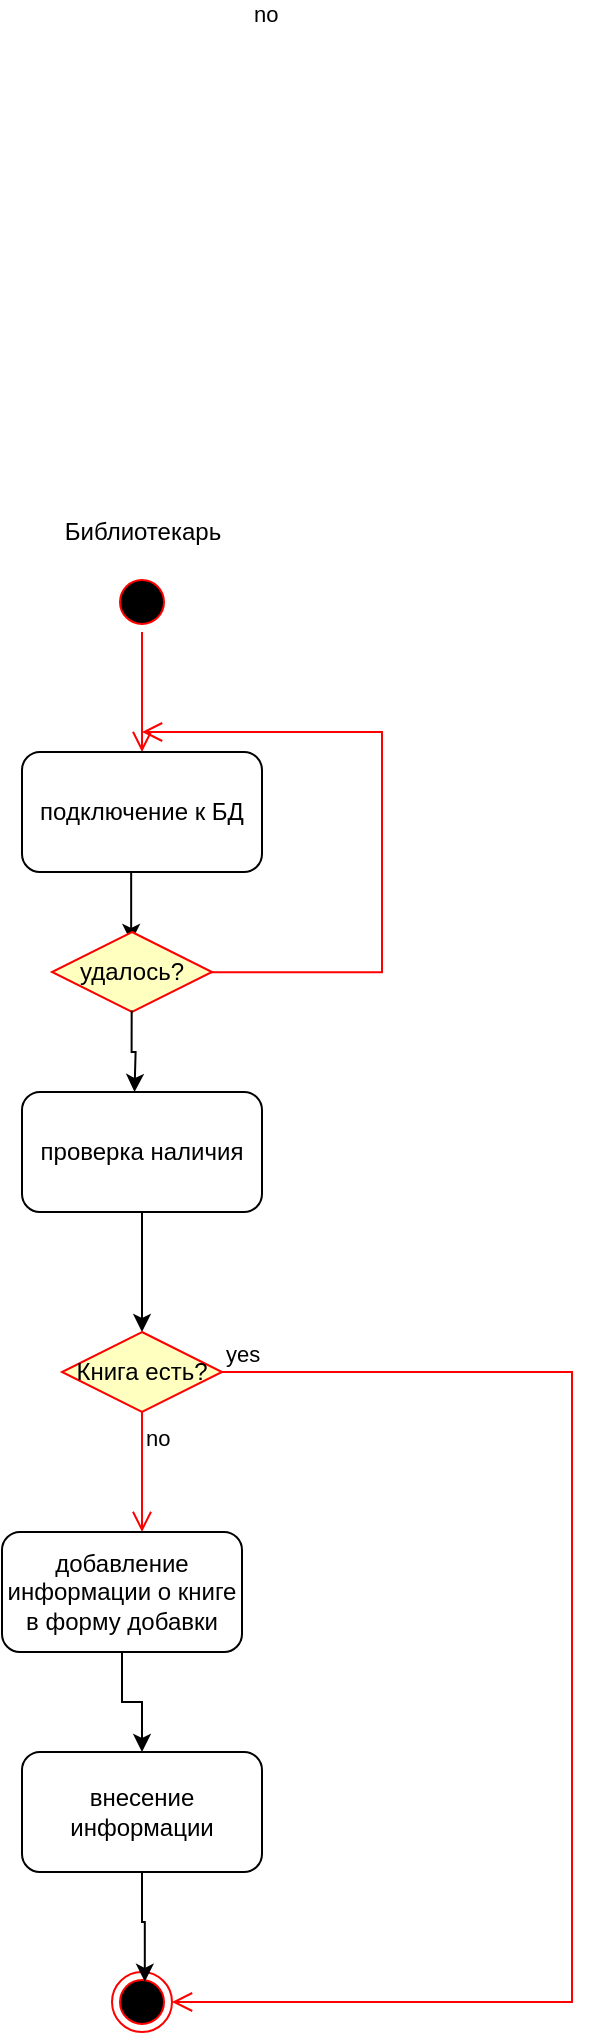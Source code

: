 <mxfile version="17.4.5" type="device"><diagram id="N2_Ec2eEuEJQTL3Tgpno" name="Page-1"><mxGraphModel dx="1185" dy="1812" grid="1" gridSize="10" guides="1" tooltips="1" connect="1" arrows="1" fold="1" page="1" pageScale="1" pageWidth="827" pageHeight="1169" math="0" shadow="0"><root><mxCell id="0"/><mxCell id="1" parent="0"/><mxCell id="FtfpgrWLhKXf4qkGs8SM-1" value="Библиотекарь" style="text;html=1;align=center;verticalAlign=middle;resizable=0;points=[];autosize=1;strokeColor=none;fillColor=none;" vertex="1" parent="1"><mxGeometry x="85" y="80" width="90" height="20" as="geometry"/></mxCell><mxCell id="FtfpgrWLhKXf4qkGs8SM-2" value="" style="ellipse;html=1;shape=startState;fillColor=#000000;strokeColor=#ff0000;" vertex="1" parent="1"><mxGeometry x="115" y="110" width="30" height="30" as="geometry"/></mxCell><mxCell id="FtfpgrWLhKXf4qkGs8SM-3" value="" style="edgeStyle=orthogonalEdgeStyle;html=1;verticalAlign=bottom;endArrow=open;endSize=8;strokeColor=#ff0000;rounded=0;" edge="1" source="FtfpgrWLhKXf4qkGs8SM-2" parent="1"><mxGeometry relative="1" as="geometry"><mxPoint x="130" y="200" as="targetPoint"/></mxGeometry></mxCell><mxCell id="FtfpgrWLhKXf4qkGs8SM-9" style="edgeStyle=orthogonalEdgeStyle;rounded=0;orthogonalLoop=1;jettySize=auto;html=1;entryX=0.5;entryY=0;entryDx=0;entryDy=0;" edge="1" parent="1" source="FtfpgrWLhKXf4qkGs8SM-4" target="FtfpgrWLhKXf4qkGs8SM-6"><mxGeometry relative="1" as="geometry"/></mxCell><mxCell id="FtfpgrWLhKXf4qkGs8SM-4" value="проверка наличия" style="rounded=1;whiteSpace=wrap;html=1;" vertex="1" parent="1"><mxGeometry x="70" y="370" width="120" height="60" as="geometry"/></mxCell><mxCell id="FtfpgrWLhKXf4qkGs8SM-6" value="Книга есть?" style="rhombus;whiteSpace=wrap;html=1;fillColor=#ffffc0;strokeColor=#ff0000;" vertex="1" parent="1"><mxGeometry x="90" y="490" width="80" height="40" as="geometry"/></mxCell><mxCell id="FtfpgrWLhKXf4qkGs8SM-7" value="yes" style="edgeStyle=orthogonalEdgeStyle;html=1;align=left;verticalAlign=bottom;endArrow=open;endSize=8;strokeColor=#ff0000;rounded=0;entryX=1;entryY=0.5;entryDx=0;entryDy=0;" edge="1" source="FtfpgrWLhKXf4qkGs8SM-6" parent="1" target="FtfpgrWLhKXf4qkGs8SM-10"><mxGeometry x="-1" relative="1" as="geometry"><mxPoint x="270" y="510" as="targetPoint"/><Array as="points"><mxPoint x="345" y="510"/><mxPoint x="345" y="825"/></Array></mxGeometry></mxCell><mxCell id="FtfpgrWLhKXf4qkGs8SM-8" value="no" style="edgeStyle=orthogonalEdgeStyle;html=1;align=left;verticalAlign=top;endArrow=open;endSize=8;strokeColor=#ff0000;rounded=0;" edge="1" source="FtfpgrWLhKXf4qkGs8SM-6" parent="1"><mxGeometry x="-1" relative="1" as="geometry"><mxPoint x="130" y="590" as="targetPoint"/></mxGeometry></mxCell><mxCell id="FtfpgrWLhKXf4qkGs8SM-10" value="" style="ellipse;html=1;shape=endState;fillColor=#000000;strokeColor=#ff0000;" vertex="1" parent="1"><mxGeometry x="115" y="810" width="30" height="30" as="geometry"/></mxCell><mxCell id="FtfpgrWLhKXf4qkGs8SM-13" style="edgeStyle=orthogonalEdgeStyle;rounded=0;orthogonalLoop=1;jettySize=auto;html=1;entryX=0.5;entryY=0;entryDx=0;entryDy=0;" edge="1" parent="1"><mxGeometry relative="1" as="geometry"><mxPoint x="124.58" y="250" as="sourcePoint"/><mxPoint x="124.58" y="295" as="targetPoint"/></mxGeometry></mxCell><mxCell id="FtfpgrWLhKXf4qkGs8SM-14" value="no" style="edgeStyle=orthogonalEdgeStyle;html=1;align=left;verticalAlign=bottom;endArrow=open;endSize=8;strokeColor=#ff0000;rounded=0;exitX=0.986;exitY=0.503;exitDx=0;exitDy=0;exitPerimeter=0;" edge="1" parent="1" source="FtfpgrWLhKXf4qkGs8SM-21"><mxGeometry x="0.667" y="-350" relative="1" as="geometry"><mxPoint x="130" y="190" as="targetPoint"/><mxPoint x="165" y="305" as="sourcePoint"/><Array as="points"><mxPoint x="250" y="310"/><mxPoint x="250" y="190"/></Array><mxPoint as="offset"/></mxGeometry></mxCell><mxCell id="FtfpgrWLhKXf4qkGs8SM-17" style="edgeStyle=orthogonalEdgeStyle;rounded=0;orthogonalLoop=1;jettySize=auto;html=1;entryX=0.547;entryY=0.163;entryDx=0;entryDy=0;entryPerimeter=0;" edge="1" parent="1" source="FtfpgrWLhKXf4qkGs8SM-16" target="FtfpgrWLhKXf4qkGs8SM-10"><mxGeometry relative="1" as="geometry"/></mxCell><mxCell id="FtfpgrWLhKXf4qkGs8SM-16" value="внесение информации" style="rounded=1;whiteSpace=wrap;html=1;" vertex="1" parent="1"><mxGeometry x="70" y="700" width="120" height="60" as="geometry"/></mxCell><mxCell id="FtfpgrWLhKXf4qkGs8SM-23" value="" style="edgeStyle=orthogonalEdgeStyle;rounded=0;orthogonalLoop=1;jettySize=auto;html=1;" edge="1" parent="1" source="FtfpgrWLhKXf4qkGs8SM-18" target="FtfpgrWLhKXf4qkGs8SM-16"><mxGeometry relative="1" as="geometry"/></mxCell><mxCell id="FtfpgrWLhKXf4qkGs8SM-18" value="добавление информации о книге в форму добавки" style="rounded=1;whiteSpace=wrap;html=1;" vertex="1" parent="1"><mxGeometry x="60" y="590" width="120" height="60" as="geometry"/></mxCell><mxCell id="FtfpgrWLhKXf4qkGs8SM-20" value="подключение к БД" style="rounded=1;whiteSpace=wrap;html=1;" vertex="1" parent="1"><mxGeometry x="70" y="200" width="120" height="60" as="geometry"/></mxCell><mxCell id="FtfpgrWLhKXf4qkGs8SM-21" value="удалось?" style="rhombus;whiteSpace=wrap;html=1;fillColor=#ffffc0;strokeColor=#ff0000;" vertex="1" parent="1"><mxGeometry x="85" y="290" width="80" height="40" as="geometry"/></mxCell><mxCell id="FtfpgrWLhKXf4qkGs8SM-22" value="" style="edgeStyle=orthogonalEdgeStyle;rounded=0;orthogonalLoop=1;jettySize=auto;html=1;entryX=0.521;entryY=0.026;entryDx=0;entryDy=0;entryPerimeter=0;exitX=0.498;exitY=0.982;exitDx=0;exitDy=0;exitPerimeter=0;" edge="1" parent="1" source="FtfpgrWLhKXf4qkGs8SM-21"><mxGeometry relative="1" as="geometry"><mxPoint x="123.74" y="338.44" as="sourcePoint"/><mxPoint x="126.26" y="370.0" as="targetPoint"/></mxGeometry></mxCell></root></mxGraphModel></diagram></mxfile>